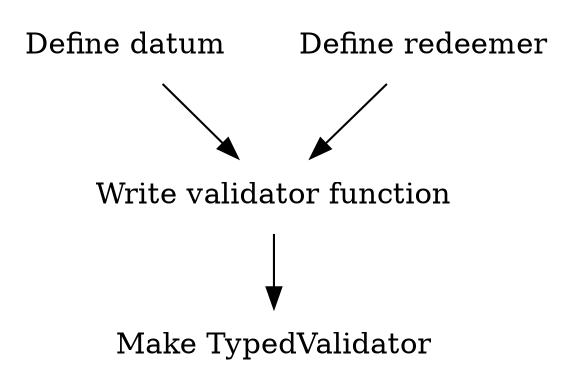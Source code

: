 digraph contract_workflow {
    node [shape = none];
    "Define datum" -> "Write validator function";
    "Define redeemer" -> "Write validator function";
    "Write validator function" -> "Make TypedValidator";

}
